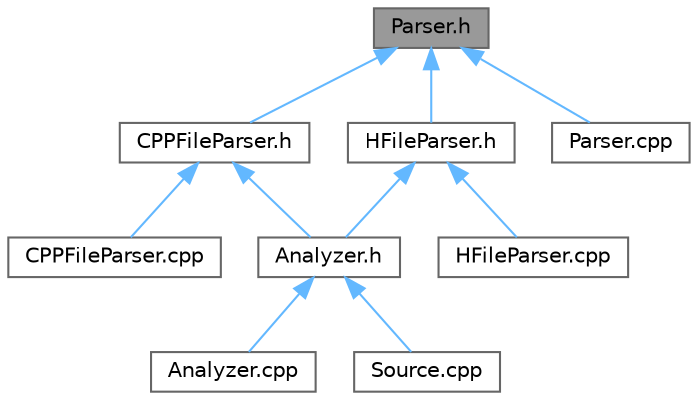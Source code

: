 digraph "Parser.h"
{
 // LATEX_PDF_SIZE
  bgcolor="transparent";
  edge [fontname=Helvetica,fontsize=10,labelfontname=Helvetica,labelfontsize=10];
  node [fontname=Helvetica,fontsize=10,shape=box,height=0.2,width=0.4];
  Node1 [id="Node000001",label="Parser.h",height=0.2,width=0.4,color="gray40", fillcolor="grey60", style="filled", fontcolor="black",tooltip=" "];
  Node1 -> Node2 [id="edge10_Node000001_Node000002",dir="back",color="steelblue1",style="solid",tooltip=" "];
  Node2 [id="Node000002",label="CPPFileParser.h",height=0.2,width=0.4,color="grey40", fillcolor="white", style="filled",URL="$_c_p_p_file_parser_8h.html",tooltip=" "];
  Node2 -> Node3 [id="edge11_Node000002_Node000003",dir="back",color="steelblue1",style="solid",tooltip=" "];
  Node3 [id="Node000003",label="Analyzer.h",height=0.2,width=0.4,color="grey40", fillcolor="white", style="filled",URL="$_analyzer_8h.html",tooltip=" "];
  Node3 -> Node4 [id="edge12_Node000003_Node000004",dir="back",color="steelblue1",style="solid",tooltip=" "];
  Node4 [id="Node000004",label="Analyzer.cpp",height=0.2,width=0.4,color="grey40", fillcolor="white", style="filled",URL="$_analyzer_8cpp.html",tooltip=" "];
  Node3 -> Node5 [id="edge13_Node000003_Node000005",dir="back",color="steelblue1",style="solid",tooltip=" "];
  Node5 [id="Node000005",label="Source.cpp",height=0.2,width=0.4,color="grey40", fillcolor="white", style="filled",URL="$_source_8cpp.html",tooltip=" "];
  Node2 -> Node6 [id="edge14_Node000002_Node000006",dir="back",color="steelblue1",style="solid",tooltip=" "];
  Node6 [id="Node000006",label="CPPFileParser.cpp",height=0.2,width=0.4,color="grey40", fillcolor="white", style="filled",URL="$_c_p_p_file_parser_8cpp.html",tooltip=" "];
  Node1 -> Node7 [id="edge15_Node000001_Node000007",dir="back",color="steelblue1",style="solid",tooltip=" "];
  Node7 [id="Node000007",label="HFileParser.h",height=0.2,width=0.4,color="grey40", fillcolor="white", style="filled",URL="$_h_file_parser_8h.html",tooltip=" "];
  Node7 -> Node3 [id="edge16_Node000007_Node000003",dir="back",color="steelblue1",style="solid",tooltip=" "];
  Node7 -> Node8 [id="edge17_Node000007_Node000008",dir="back",color="steelblue1",style="solid",tooltip=" "];
  Node8 [id="Node000008",label="HFileParser.cpp",height=0.2,width=0.4,color="grey40", fillcolor="white", style="filled",URL="$_h_file_parser_8cpp.html",tooltip=" "];
  Node1 -> Node9 [id="edge18_Node000001_Node000009",dir="back",color="steelblue1",style="solid",tooltip=" "];
  Node9 [id="Node000009",label="Parser.cpp",height=0.2,width=0.4,color="grey40", fillcolor="white", style="filled",URL="$_parser_8cpp.html",tooltip=" "];
}
